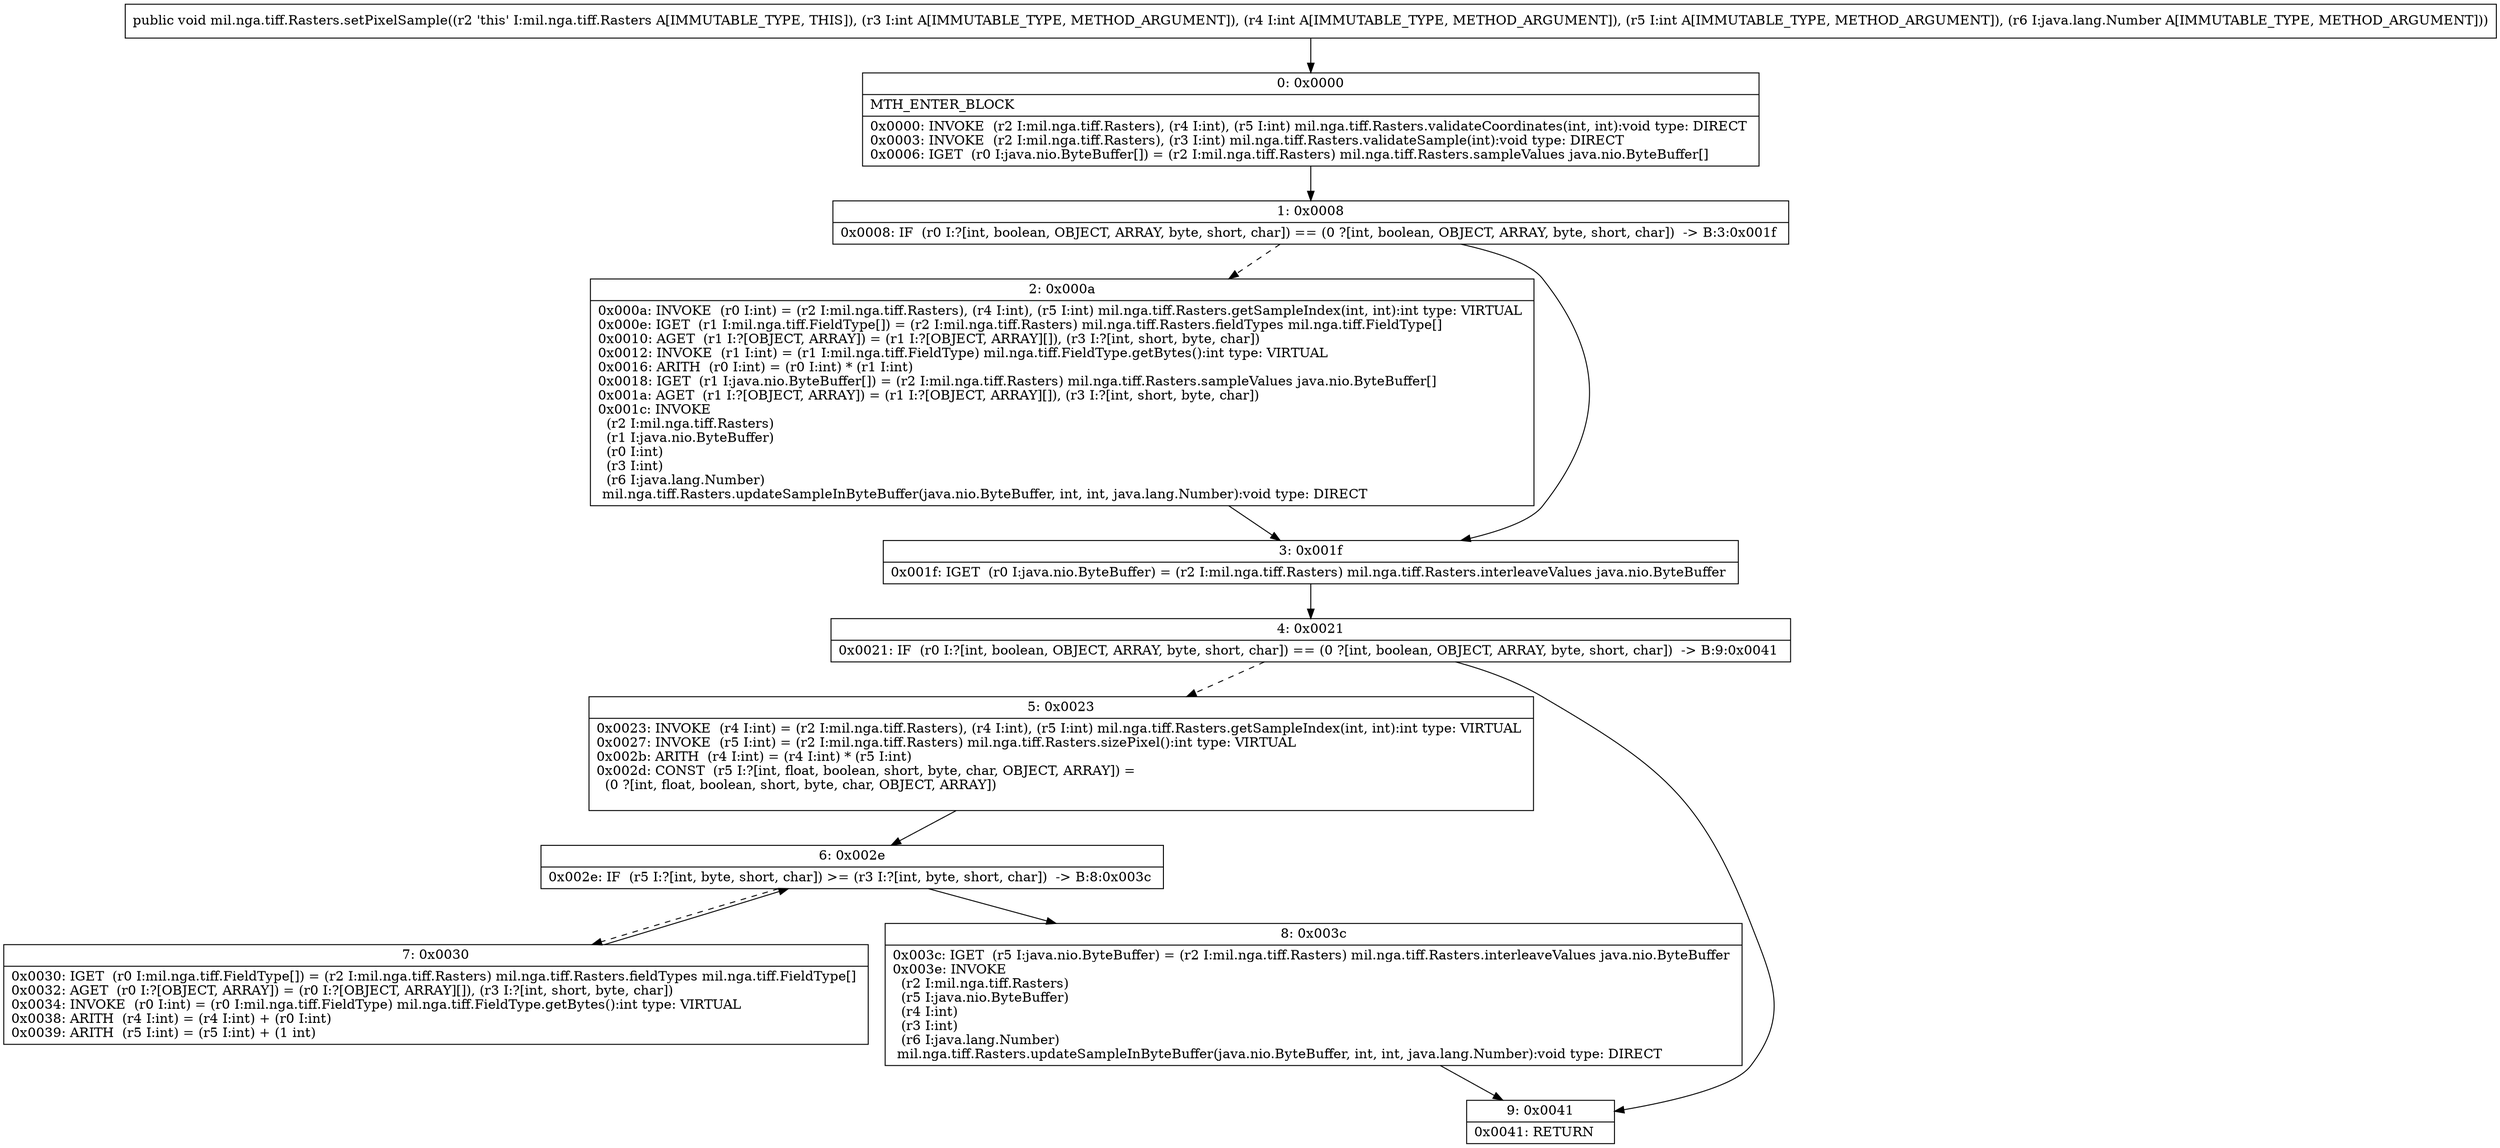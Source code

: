 digraph "CFG formil.nga.tiff.Rasters.setPixelSample(IIILjava\/lang\/Number;)V" {
Node_0 [shape=record,label="{0\:\ 0x0000|MTH_ENTER_BLOCK\l|0x0000: INVOKE  (r2 I:mil.nga.tiff.Rasters), (r4 I:int), (r5 I:int) mil.nga.tiff.Rasters.validateCoordinates(int, int):void type: DIRECT \l0x0003: INVOKE  (r2 I:mil.nga.tiff.Rasters), (r3 I:int) mil.nga.tiff.Rasters.validateSample(int):void type: DIRECT \l0x0006: IGET  (r0 I:java.nio.ByteBuffer[]) = (r2 I:mil.nga.tiff.Rasters) mil.nga.tiff.Rasters.sampleValues java.nio.ByteBuffer[] \l}"];
Node_1 [shape=record,label="{1\:\ 0x0008|0x0008: IF  (r0 I:?[int, boolean, OBJECT, ARRAY, byte, short, char]) == (0 ?[int, boolean, OBJECT, ARRAY, byte, short, char])  \-\> B:3:0x001f \l}"];
Node_2 [shape=record,label="{2\:\ 0x000a|0x000a: INVOKE  (r0 I:int) = (r2 I:mil.nga.tiff.Rasters), (r4 I:int), (r5 I:int) mil.nga.tiff.Rasters.getSampleIndex(int, int):int type: VIRTUAL \l0x000e: IGET  (r1 I:mil.nga.tiff.FieldType[]) = (r2 I:mil.nga.tiff.Rasters) mil.nga.tiff.Rasters.fieldTypes mil.nga.tiff.FieldType[] \l0x0010: AGET  (r1 I:?[OBJECT, ARRAY]) = (r1 I:?[OBJECT, ARRAY][]), (r3 I:?[int, short, byte, char]) \l0x0012: INVOKE  (r1 I:int) = (r1 I:mil.nga.tiff.FieldType) mil.nga.tiff.FieldType.getBytes():int type: VIRTUAL \l0x0016: ARITH  (r0 I:int) = (r0 I:int) * (r1 I:int) \l0x0018: IGET  (r1 I:java.nio.ByteBuffer[]) = (r2 I:mil.nga.tiff.Rasters) mil.nga.tiff.Rasters.sampleValues java.nio.ByteBuffer[] \l0x001a: AGET  (r1 I:?[OBJECT, ARRAY]) = (r1 I:?[OBJECT, ARRAY][]), (r3 I:?[int, short, byte, char]) \l0x001c: INVOKE  \l  (r2 I:mil.nga.tiff.Rasters)\l  (r1 I:java.nio.ByteBuffer)\l  (r0 I:int)\l  (r3 I:int)\l  (r6 I:java.lang.Number)\l mil.nga.tiff.Rasters.updateSampleInByteBuffer(java.nio.ByteBuffer, int, int, java.lang.Number):void type: DIRECT \l}"];
Node_3 [shape=record,label="{3\:\ 0x001f|0x001f: IGET  (r0 I:java.nio.ByteBuffer) = (r2 I:mil.nga.tiff.Rasters) mil.nga.tiff.Rasters.interleaveValues java.nio.ByteBuffer \l}"];
Node_4 [shape=record,label="{4\:\ 0x0021|0x0021: IF  (r0 I:?[int, boolean, OBJECT, ARRAY, byte, short, char]) == (0 ?[int, boolean, OBJECT, ARRAY, byte, short, char])  \-\> B:9:0x0041 \l}"];
Node_5 [shape=record,label="{5\:\ 0x0023|0x0023: INVOKE  (r4 I:int) = (r2 I:mil.nga.tiff.Rasters), (r4 I:int), (r5 I:int) mil.nga.tiff.Rasters.getSampleIndex(int, int):int type: VIRTUAL \l0x0027: INVOKE  (r5 I:int) = (r2 I:mil.nga.tiff.Rasters) mil.nga.tiff.Rasters.sizePixel():int type: VIRTUAL \l0x002b: ARITH  (r4 I:int) = (r4 I:int) * (r5 I:int) \l0x002d: CONST  (r5 I:?[int, float, boolean, short, byte, char, OBJECT, ARRAY]) = \l  (0 ?[int, float, boolean, short, byte, char, OBJECT, ARRAY])\l \l}"];
Node_6 [shape=record,label="{6\:\ 0x002e|0x002e: IF  (r5 I:?[int, byte, short, char]) \>= (r3 I:?[int, byte, short, char])  \-\> B:8:0x003c \l}"];
Node_7 [shape=record,label="{7\:\ 0x0030|0x0030: IGET  (r0 I:mil.nga.tiff.FieldType[]) = (r2 I:mil.nga.tiff.Rasters) mil.nga.tiff.Rasters.fieldTypes mil.nga.tiff.FieldType[] \l0x0032: AGET  (r0 I:?[OBJECT, ARRAY]) = (r0 I:?[OBJECT, ARRAY][]), (r3 I:?[int, short, byte, char]) \l0x0034: INVOKE  (r0 I:int) = (r0 I:mil.nga.tiff.FieldType) mil.nga.tiff.FieldType.getBytes():int type: VIRTUAL \l0x0038: ARITH  (r4 I:int) = (r4 I:int) + (r0 I:int) \l0x0039: ARITH  (r5 I:int) = (r5 I:int) + (1 int) \l}"];
Node_8 [shape=record,label="{8\:\ 0x003c|0x003c: IGET  (r5 I:java.nio.ByteBuffer) = (r2 I:mil.nga.tiff.Rasters) mil.nga.tiff.Rasters.interleaveValues java.nio.ByteBuffer \l0x003e: INVOKE  \l  (r2 I:mil.nga.tiff.Rasters)\l  (r5 I:java.nio.ByteBuffer)\l  (r4 I:int)\l  (r3 I:int)\l  (r6 I:java.lang.Number)\l mil.nga.tiff.Rasters.updateSampleInByteBuffer(java.nio.ByteBuffer, int, int, java.lang.Number):void type: DIRECT \l}"];
Node_9 [shape=record,label="{9\:\ 0x0041|0x0041: RETURN   \l}"];
MethodNode[shape=record,label="{public void mil.nga.tiff.Rasters.setPixelSample((r2 'this' I:mil.nga.tiff.Rasters A[IMMUTABLE_TYPE, THIS]), (r3 I:int A[IMMUTABLE_TYPE, METHOD_ARGUMENT]), (r4 I:int A[IMMUTABLE_TYPE, METHOD_ARGUMENT]), (r5 I:int A[IMMUTABLE_TYPE, METHOD_ARGUMENT]), (r6 I:java.lang.Number A[IMMUTABLE_TYPE, METHOD_ARGUMENT])) }"];
MethodNode -> Node_0;
Node_0 -> Node_1;
Node_1 -> Node_2[style=dashed];
Node_1 -> Node_3;
Node_2 -> Node_3;
Node_3 -> Node_4;
Node_4 -> Node_5[style=dashed];
Node_4 -> Node_9;
Node_5 -> Node_6;
Node_6 -> Node_7[style=dashed];
Node_6 -> Node_8;
Node_7 -> Node_6;
Node_8 -> Node_9;
}

